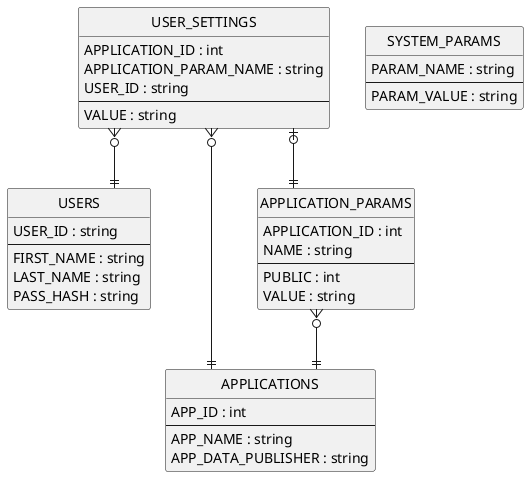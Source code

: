 @startuml

' configuration
hide circle
skinparam linetype ortho

' comment
entity "USERS" as user {
USER_ID : string
--
FIRST_NAME : string 
LAST_NAME : string
PASS_HASH : string 
}

entity "APPLICATIONS" as app {
APP_ID : int
--
APP_NAME : string
APP_DATA_PUBLISHER : string
}

entity "SYSTEM_PARAMS" as sysParam {
PARAM_NAME : string
--
PARAM_VALUE : string
}

entity "APPLICATION_PARAMS" as appParam {
APPLICATION_ID : int
NAME : string
--
PUBLIC : int
VALUE : string
}

entity "USER_SETTINGS" as userParams {
APPLICATION_ID : int
APPLICATION_PARAM_NAME : string
USER_ID : string
--
VALUE : string
}

userParams }o--|| app
userParams  }o--|| user
appParam }o--|| app
userParams |o--|| appParam 
@enduml